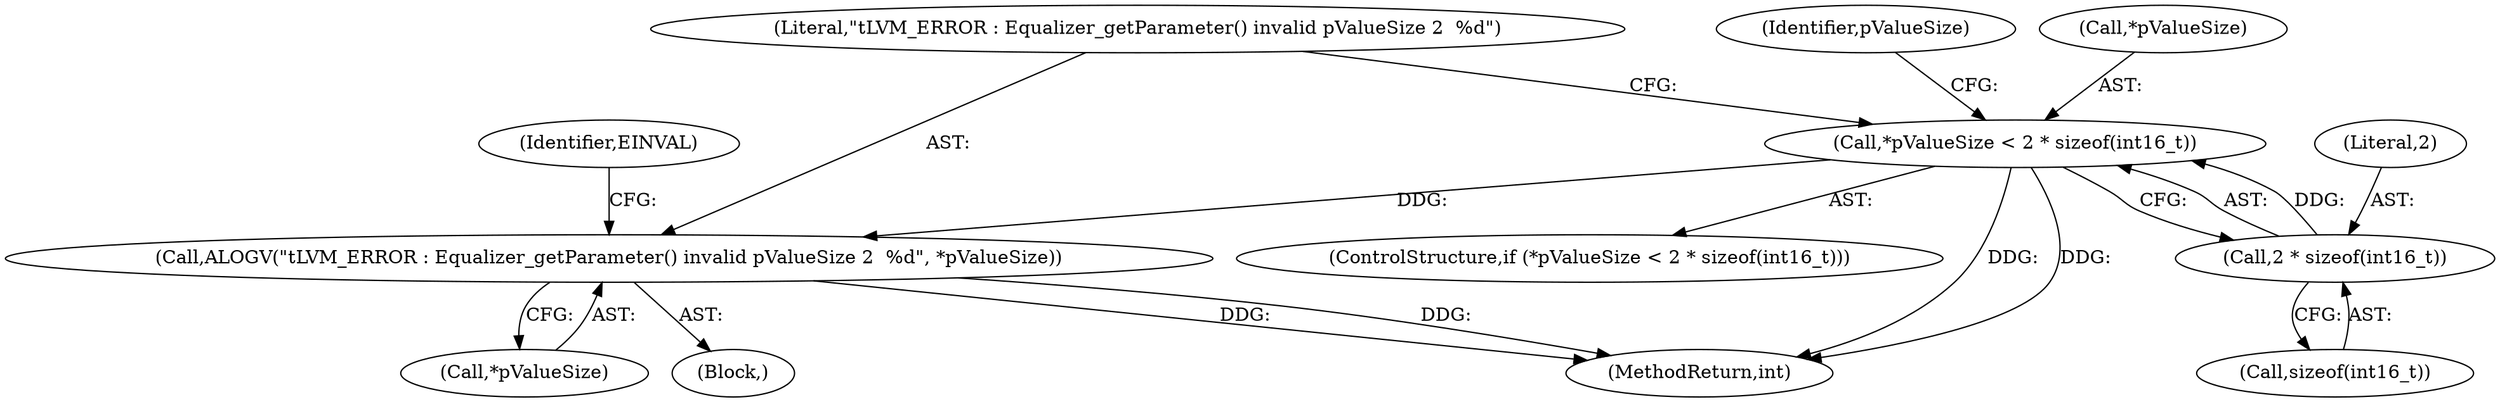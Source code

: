 digraph "0_Android_321ea5257e37c8edb26e66fe4ee78cca4cd915fe@API" {
"1000168" [label="(Call,*pValueSize < 2 * sizeof(int16_t))"];
"1000171" [label="(Call,2 * sizeof(int16_t))"];
"1000176" [label="(Call,ALOGV(\"\tLVM_ERROR : Equalizer_getParameter() invalid pValueSize 2  %d\", *pValueSize))"];
"1000177" [label="(Literal,\"\tLVM_ERROR : Equalizer_getParameter() invalid pValueSize 2  %d\")"];
"1000178" [label="(Call,*pValueSize)"];
"1000171" [label="(Call,2 * sizeof(int16_t))"];
"1000175" [label="(Block,)"];
"1000185" [label="(Identifier,pValueSize)"];
"1000168" [label="(Call,*pValueSize < 2 * sizeof(int16_t))"];
"1000182" [label="(Identifier,EINVAL)"];
"1000567" [label="(MethodReturn,int)"];
"1000173" [label="(Call,sizeof(int16_t))"];
"1000167" [label="(ControlStructure,if (*pValueSize < 2 * sizeof(int16_t)))"];
"1000176" [label="(Call,ALOGV(\"\tLVM_ERROR : Equalizer_getParameter() invalid pValueSize 2  %d\", *pValueSize))"];
"1000169" [label="(Call,*pValueSize)"];
"1000172" [label="(Literal,2)"];
"1000168" -> "1000167"  [label="AST: "];
"1000168" -> "1000171"  [label="CFG: "];
"1000169" -> "1000168"  [label="AST: "];
"1000171" -> "1000168"  [label="AST: "];
"1000177" -> "1000168"  [label="CFG: "];
"1000185" -> "1000168"  [label="CFG: "];
"1000168" -> "1000567"  [label="DDG: "];
"1000168" -> "1000567"  [label="DDG: "];
"1000171" -> "1000168"  [label="DDG: "];
"1000168" -> "1000176"  [label="DDG: "];
"1000171" -> "1000173"  [label="CFG: "];
"1000172" -> "1000171"  [label="AST: "];
"1000173" -> "1000171"  [label="AST: "];
"1000176" -> "1000175"  [label="AST: "];
"1000176" -> "1000178"  [label="CFG: "];
"1000177" -> "1000176"  [label="AST: "];
"1000178" -> "1000176"  [label="AST: "];
"1000182" -> "1000176"  [label="CFG: "];
"1000176" -> "1000567"  [label="DDG: "];
"1000176" -> "1000567"  [label="DDG: "];
}
